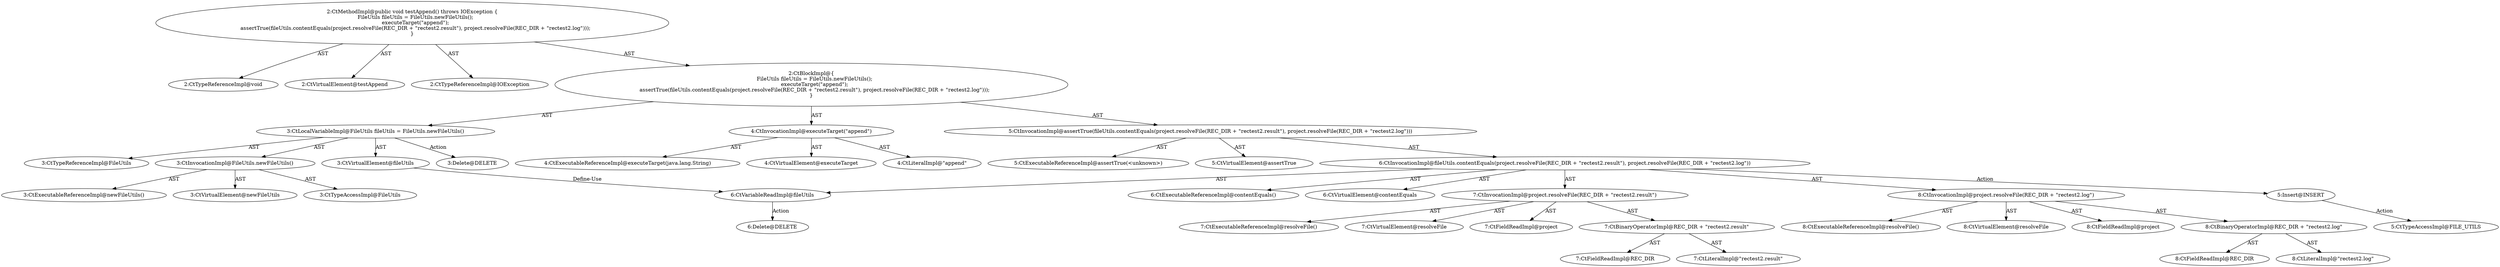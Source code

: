 digraph "testAppend#?" {
0 [label="2:CtTypeReferenceImpl@void" shape=ellipse]
1 [label="2:CtVirtualElement@testAppend" shape=ellipse]
2 [label="2:CtTypeReferenceImpl@IOException" shape=ellipse]
3 [label="3:CtTypeReferenceImpl@FileUtils" shape=ellipse]
4 [label="3:CtExecutableReferenceImpl@newFileUtils()" shape=ellipse]
5 [label="3:CtVirtualElement@newFileUtils" shape=ellipse]
6 [label="3:CtTypeAccessImpl@FileUtils" shape=ellipse]
7 [label="3:CtInvocationImpl@FileUtils.newFileUtils()" shape=ellipse]
8 [label="3:CtVirtualElement@fileUtils" shape=ellipse]
9 [label="3:CtLocalVariableImpl@FileUtils fileUtils = FileUtils.newFileUtils()" shape=ellipse]
10 [label="4:CtExecutableReferenceImpl@executeTarget(java.lang.String)" shape=ellipse]
11 [label="4:CtVirtualElement@executeTarget" shape=ellipse]
12 [label="4:CtLiteralImpl@\"append\"" shape=ellipse]
13 [label="4:CtInvocationImpl@executeTarget(\"append\")" shape=ellipse]
14 [label="5:CtExecutableReferenceImpl@assertTrue(<unknown>)" shape=ellipse]
15 [label="5:CtVirtualElement@assertTrue" shape=ellipse]
16 [label="6:CtExecutableReferenceImpl@contentEquals()" shape=ellipse]
17 [label="6:CtVirtualElement@contentEquals" shape=ellipse]
18 [label="6:CtVariableReadImpl@fileUtils" shape=ellipse]
19 [label="7:CtExecutableReferenceImpl@resolveFile()" shape=ellipse]
20 [label="7:CtVirtualElement@resolveFile" shape=ellipse]
21 [label="7:CtFieldReadImpl@project" shape=ellipse]
22 [label="7:CtFieldReadImpl@REC_DIR" shape=ellipse]
23 [label="7:CtLiteralImpl@\"rectest2.result\"" shape=ellipse]
24 [label="7:CtBinaryOperatorImpl@REC_DIR + \"rectest2.result\"" shape=ellipse]
25 [label="7:CtInvocationImpl@project.resolveFile(REC_DIR + \"rectest2.result\")" shape=ellipse]
26 [label="8:CtExecutableReferenceImpl@resolveFile()" shape=ellipse]
27 [label="8:CtVirtualElement@resolveFile" shape=ellipse]
28 [label="8:CtFieldReadImpl@project" shape=ellipse]
29 [label="8:CtFieldReadImpl@REC_DIR" shape=ellipse]
30 [label="8:CtLiteralImpl@\"rectest2.log\"" shape=ellipse]
31 [label="8:CtBinaryOperatorImpl@REC_DIR + \"rectest2.log\"" shape=ellipse]
32 [label="8:CtInvocationImpl@project.resolveFile(REC_DIR + \"rectest2.log\")" shape=ellipse]
33 [label="6:CtInvocationImpl@fileUtils.contentEquals(project.resolveFile(REC_DIR + \"rectest2.result\"), project.resolveFile(REC_DIR + \"rectest2.log\"))" shape=ellipse]
34 [label="5:CtInvocationImpl@assertTrue(fileUtils.contentEquals(project.resolveFile(REC_DIR + \"rectest2.result\"), project.resolveFile(REC_DIR + \"rectest2.log\")))" shape=ellipse]
35 [label="2:CtBlockImpl@\{
    FileUtils fileUtils = FileUtils.newFileUtils();
    executeTarget(\"append\");
    assertTrue(fileUtils.contentEquals(project.resolveFile(REC_DIR + \"rectest2.result\"), project.resolveFile(REC_DIR + \"rectest2.log\")));
\}" shape=ellipse]
36 [label="2:CtMethodImpl@public void testAppend() throws IOException \{
    FileUtils fileUtils = FileUtils.newFileUtils();
    executeTarget(\"append\");
    assertTrue(fileUtils.contentEquals(project.resolveFile(REC_DIR + \"rectest2.result\"), project.resolveFile(REC_DIR + \"rectest2.log\")));
\}" shape=ellipse]
37 [label="3:Delete@DELETE" shape=ellipse]
38 [label="6:Delete@DELETE" shape=ellipse]
39 [label="5:Insert@INSERT" shape=ellipse]
40 [label="5:CtTypeAccessImpl@FILE_UTILS" shape=ellipse]
7 -> 5 [label="AST"];
7 -> 6 [label="AST"];
7 -> 4 [label="AST"];
8 -> 18 [label="Define-Use"];
9 -> 8 [label="AST"];
9 -> 3 [label="AST"];
9 -> 7 [label="AST"];
9 -> 37 [label="Action"];
13 -> 11 [label="AST"];
13 -> 10 [label="AST"];
13 -> 12 [label="AST"];
18 -> 38 [label="Action"];
24 -> 22 [label="AST"];
24 -> 23 [label="AST"];
25 -> 20 [label="AST"];
25 -> 21 [label="AST"];
25 -> 19 [label="AST"];
25 -> 24 [label="AST"];
31 -> 29 [label="AST"];
31 -> 30 [label="AST"];
32 -> 27 [label="AST"];
32 -> 28 [label="AST"];
32 -> 26 [label="AST"];
32 -> 31 [label="AST"];
33 -> 17 [label="AST"];
33 -> 18 [label="AST"];
33 -> 16 [label="AST"];
33 -> 25 [label="AST"];
33 -> 32 [label="AST"];
33 -> 39 [label="Action"];
34 -> 15 [label="AST"];
34 -> 14 [label="AST"];
34 -> 33 [label="AST"];
35 -> 9 [label="AST"];
35 -> 13 [label="AST"];
35 -> 34 [label="AST"];
36 -> 1 [label="AST"];
36 -> 0 [label="AST"];
36 -> 2 [label="AST"];
36 -> 35 [label="AST"];
39 -> 40 [label="Action"];
}